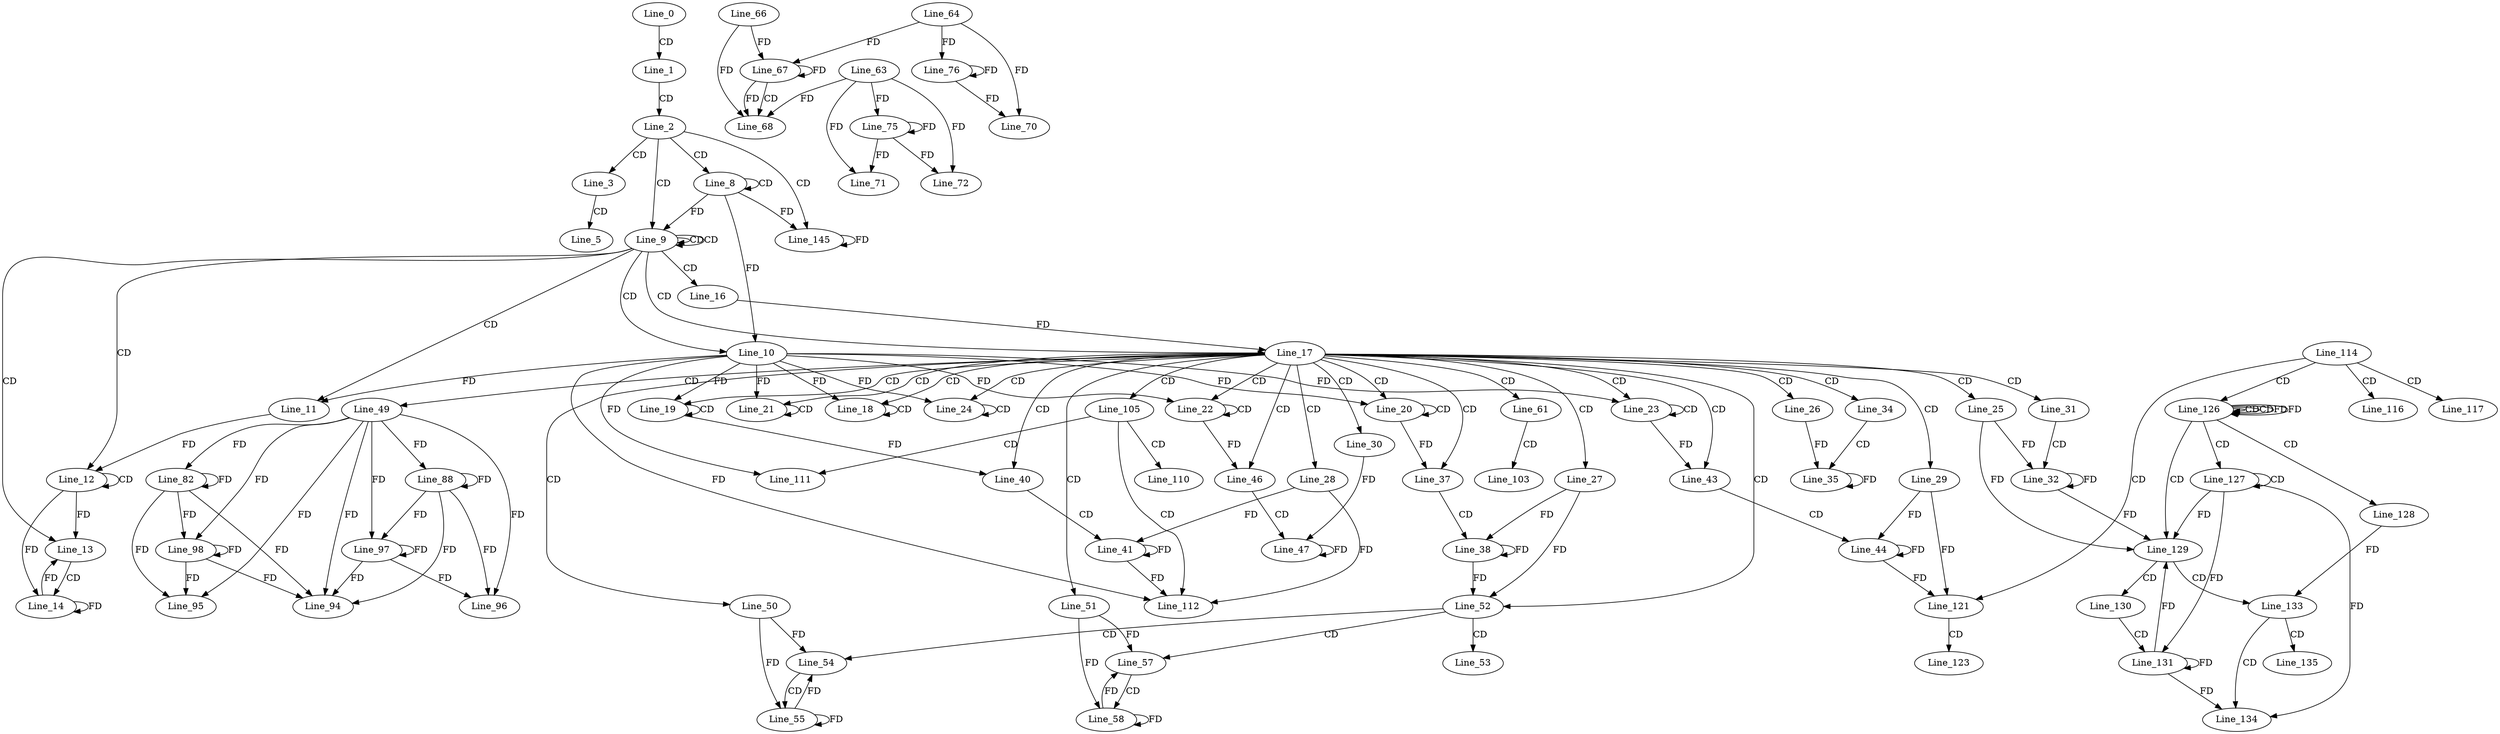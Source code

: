 digraph G {
  Line_0;
  Line_1;
  Line_2;
  Line_3;
  Line_5;
  Line_8;
  Line_8;
  Line_9;
  Line_9;
  Line_10;
  Line_10;
  Line_11;
  Line_11;
  Line_12;
  Line_12;
  Line_13;
  Line_14;
  Line_16;
  Line_17;
  Line_18;
  Line_18;
  Line_19;
  Line_19;
  Line_20;
  Line_20;
  Line_21;
  Line_21;
  Line_22;
  Line_22;
  Line_23;
  Line_23;
  Line_24;
  Line_24;
  Line_25;
  Line_26;
  Line_27;
  Line_28;
  Line_29;
  Line_30;
  Line_31;
  Line_32;
  Line_34;
  Line_35;
  Line_37;
  Line_38;
  Line_40;
  Line_41;
  Line_43;
  Line_44;
  Line_46;
  Line_47;
  Line_47;
  Line_49;
  Line_50;
  Line_51;
  Line_52;
  Line_53;
  Line_54;
  Line_54;
  Line_55;
  Line_55;
  Line_55;
  Line_57;
  Line_57;
  Line_58;
  Line_58;
  Line_58;
  Line_61;
  Line_67;
  Line_66;
  Line_67;
  Line_64;
  Line_67;
  Line_68;
  Line_63;
  Line_70;
  Line_71;
  Line_72;
  Line_75;
  Line_76;
  Line_82;
  Line_82;
  Line_88;
  Line_88;
  Line_94;
  Line_94;
  Line_95;
  Line_96;
  Line_97;
  Line_98;
  Line_103;
  Line_105;
  Line_110;
  Line_111;
  Line_112;
  Line_114;
  Line_116;
  Line_117;
  Line_121;
  Line_123;
  Line_126;
  Line_126;
  Line_126;
  Line_127;
  Line_127;
  Line_128;
  Line_129;
  Line_129;
  Line_129;
  Line_129;
  Line_130;
  Line_131;
  Line_133;
  Line_134;
  Line_135;
  Line_145;
  Line_0 -> Line_1 [ label="CD" ];
  Line_1 -> Line_2 [ label="CD" ];
  Line_2 -> Line_3 [ label="CD" ];
  Line_3 -> Line_5 [ label="CD" ];
  Line_2 -> Line_8 [ label="CD" ];
  Line_8 -> Line_8 [ label="CD" ];
  Line_2 -> Line_9 [ label="CD" ];
  Line_9 -> Line_9 [ label="CD" ];
  Line_9 -> Line_9 [ label="CD" ];
  Line_8 -> Line_9 [ label="FD" ];
  Line_9 -> Line_10 [ label="CD" ];
  Line_8 -> Line_10 [ label="FD" ];
  Line_9 -> Line_11 [ label="CD" ];
  Line_10 -> Line_11 [ label="FD" ];
  Line_9 -> Line_12 [ label="CD" ];
  Line_12 -> Line_12 [ label="CD" ];
  Line_11 -> Line_12 [ label="FD" ];
  Line_9 -> Line_13 [ label="CD" ];
  Line_12 -> Line_13 [ label="FD" ];
  Line_13 -> Line_14 [ label="CD" ];
  Line_12 -> Line_14 [ label="FD" ];
  Line_14 -> Line_14 [ label="FD" ];
  Line_9 -> Line_16 [ label="CD" ];
  Line_9 -> Line_17 [ label="CD" ];
  Line_16 -> Line_17 [ label="FD" ];
  Line_17 -> Line_18 [ label="CD" ];
  Line_18 -> Line_18 [ label="CD" ];
  Line_10 -> Line_18 [ label="FD" ];
  Line_17 -> Line_19 [ label="CD" ];
  Line_19 -> Line_19 [ label="CD" ];
  Line_10 -> Line_19 [ label="FD" ];
  Line_17 -> Line_20 [ label="CD" ];
  Line_20 -> Line_20 [ label="CD" ];
  Line_10 -> Line_20 [ label="FD" ];
  Line_17 -> Line_21 [ label="CD" ];
  Line_21 -> Line_21 [ label="CD" ];
  Line_10 -> Line_21 [ label="FD" ];
  Line_17 -> Line_22 [ label="CD" ];
  Line_22 -> Line_22 [ label="CD" ];
  Line_10 -> Line_22 [ label="FD" ];
  Line_17 -> Line_23 [ label="CD" ];
  Line_23 -> Line_23 [ label="CD" ];
  Line_10 -> Line_23 [ label="FD" ];
  Line_17 -> Line_24 [ label="CD" ];
  Line_24 -> Line_24 [ label="CD" ];
  Line_10 -> Line_24 [ label="FD" ];
  Line_17 -> Line_25 [ label="CD" ];
  Line_17 -> Line_26 [ label="CD" ];
  Line_17 -> Line_27 [ label="CD" ];
  Line_17 -> Line_28 [ label="CD" ];
  Line_17 -> Line_29 [ label="CD" ];
  Line_17 -> Line_30 [ label="CD" ];
  Line_17 -> Line_31 [ label="CD" ];
  Line_31 -> Line_32 [ label="CD" ];
  Line_25 -> Line_32 [ label="FD" ];
  Line_32 -> Line_32 [ label="FD" ];
  Line_17 -> Line_34 [ label="CD" ];
  Line_34 -> Line_35 [ label="CD" ];
  Line_26 -> Line_35 [ label="FD" ];
  Line_35 -> Line_35 [ label="FD" ];
  Line_17 -> Line_37 [ label="CD" ];
  Line_20 -> Line_37 [ label="FD" ];
  Line_37 -> Line_38 [ label="CD" ];
  Line_27 -> Line_38 [ label="FD" ];
  Line_38 -> Line_38 [ label="FD" ];
  Line_17 -> Line_40 [ label="CD" ];
  Line_19 -> Line_40 [ label="FD" ];
  Line_40 -> Line_41 [ label="CD" ];
  Line_28 -> Line_41 [ label="FD" ];
  Line_41 -> Line_41 [ label="FD" ];
  Line_17 -> Line_43 [ label="CD" ];
  Line_23 -> Line_43 [ label="FD" ];
  Line_43 -> Line_44 [ label="CD" ];
  Line_29 -> Line_44 [ label="FD" ];
  Line_44 -> Line_44 [ label="FD" ];
  Line_17 -> Line_46 [ label="CD" ];
  Line_22 -> Line_46 [ label="FD" ];
  Line_46 -> Line_47 [ label="CD" ];
  Line_30 -> Line_47 [ label="FD" ];
  Line_47 -> Line_47 [ label="FD" ];
  Line_17 -> Line_49 [ label="CD" ];
  Line_17 -> Line_50 [ label="CD" ];
  Line_17 -> Line_51 [ label="CD" ];
  Line_17 -> Line_52 [ label="CD" ];
  Line_27 -> Line_52 [ label="FD" ];
  Line_38 -> Line_52 [ label="FD" ];
  Line_52 -> Line_53 [ label="CD" ];
  Line_52 -> Line_54 [ label="CD" ];
  Line_50 -> Line_54 [ label="FD" ];
  Line_54 -> Line_55 [ label="CD" ];
  Line_50 -> Line_55 [ label="FD" ];
  Line_55 -> Line_55 [ label="FD" ];
  Line_52 -> Line_57 [ label="CD" ];
  Line_51 -> Line_57 [ label="FD" ];
  Line_57 -> Line_58 [ label="CD" ];
  Line_51 -> Line_58 [ label="FD" ];
  Line_58 -> Line_58 [ label="FD" ];
  Line_17 -> Line_61 [ label="CD" ];
  Line_67 -> Line_67 [ label="FD" ];
  Line_66 -> Line_67 [ label="FD" ];
  Line_64 -> Line_67 [ label="FD" ];
  Line_67 -> Line_68 [ label="CD" ];
  Line_63 -> Line_68 [ label="FD" ];
  Line_67 -> Line_68 [ label="FD" ];
  Line_66 -> Line_68 [ label="FD" ];
  Line_64 -> Line_70 [ label="FD" ];
  Line_63 -> Line_71 [ label="FD" ];
  Line_63 -> Line_72 [ label="FD" ];
  Line_63 -> Line_75 [ label="FD" ];
  Line_75 -> Line_75 [ label="FD" ];
  Line_64 -> Line_76 [ label="FD" ];
  Line_76 -> Line_76 [ label="FD" ];
  Line_49 -> Line_82 [ label="FD" ];
  Line_82 -> Line_82 [ label="FD" ];
  Line_49 -> Line_88 [ label="FD" ];
  Line_88 -> Line_88 [ label="FD" ];
  Line_49 -> Line_94 [ label="FD" ];
  Line_88 -> Line_94 [ label="FD" ];
  Line_82 -> Line_94 [ label="FD" ];
  Line_49 -> Line_95 [ label="FD" ];
  Line_82 -> Line_95 [ label="FD" ];
  Line_49 -> Line_96 [ label="FD" ];
  Line_88 -> Line_96 [ label="FD" ];
  Line_49 -> Line_97 [ label="FD" ];
  Line_88 -> Line_97 [ label="FD" ];
  Line_97 -> Line_97 [ label="FD" ];
  Line_49 -> Line_98 [ label="FD" ];
  Line_82 -> Line_98 [ label="FD" ];
  Line_98 -> Line_98 [ label="FD" ];
  Line_61 -> Line_103 [ label="CD" ];
  Line_17 -> Line_105 [ label="CD" ];
  Line_105 -> Line_110 [ label="CD" ];
  Line_105 -> Line_111 [ label="CD" ];
  Line_10 -> Line_111 [ label="FD" ];
  Line_105 -> Line_112 [ label="CD" ];
  Line_10 -> Line_112 [ label="FD" ];
  Line_28 -> Line_112 [ label="FD" ];
  Line_41 -> Line_112 [ label="FD" ];
  Line_114 -> Line_116 [ label="CD" ];
  Line_114 -> Line_117 [ label="CD" ];
  Line_114 -> Line_121 [ label="CD" ];
  Line_29 -> Line_121 [ label="FD" ];
  Line_44 -> Line_121 [ label="FD" ];
  Line_121 -> Line_123 [ label="CD" ];
  Line_114 -> Line_126 [ label="CD" ];
  Line_126 -> Line_126 [ label="CD" ];
  Line_126 -> Line_126 [ label="CD" ];
  Line_126 -> Line_126 [ label="FD" ];
  Line_126 -> Line_127 [ label="CD" ];
  Line_127 -> Line_127 [ label="CD" ];
  Line_126 -> Line_128 [ label="CD" ];
  Line_126 -> Line_129 [ label="CD" ];
  Line_127 -> Line_129 [ label="FD" ];
  Line_25 -> Line_129 [ label="FD" ];
  Line_32 -> Line_129 [ label="FD" ];
  Line_129 -> Line_130 [ label="CD" ];
  Line_130 -> Line_131 [ label="CD" ];
  Line_127 -> Line_131 [ label="FD" ];
  Line_131 -> Line_131 [ label="FD" ];
  Line_129 -> Line_133 [ label="CD" ];
  Line_128 -> Line_133 [ label="FD" ];
  Line_133 -> Line_134 [ label="CD" ];
  Line_127 -> Line_134 [ label="FD" ];
  Line_131 -> Line_134 [ label="FD" ];
  Line_133 -> Line_135 [ label="CD" ];
  Line_2 -> Line_145 [ label="CD" ];
  Line_8 -> Line_145 [ label="FD" ];
  Line_145 -> Line_145 [ label="FD" ];
  Line_14 -> Line_13 [ label="FD" ];
  Line_55 -> Line_54 [ label="FD" ];
  Line_58 -> Line_57 [ label="FD" ];
  Line_76 -> Line_70 [ label="FD" ];
  Line_75 -> Line_71 [ label="FD" ];
  Line_75 -> Line_72 [ label="FD" ];
  Line_97 -> Line_94 [ label="FD" ];
  Line_98 -> Line_94 [ label="FD" ];
  Line_98 -> Line_95 [ label="FD" ];
  Line_97 -> Line_96 [ label="FD" ];
  Line_126 -> Line_126 [ label="FD" ];
  Line_131 -> Line_129 [ label="FD" ];
}
